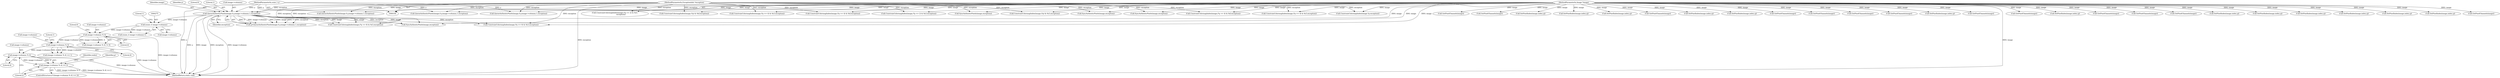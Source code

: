 digraph "0_ImageMagick_cc4ac341f29fa368da6ef01c207deaf8c61f6a2e@pointer" {
"1000418" [label="(Call,image->columns % 4)"];
"1000390" [label="(Call,image->columns % 4)"];
"1000362" [label="(Call,image->columns % 4)"];
"1000274" [label="(Call,(ssize_t) image->columns)"];
"1000251" [label="(Call,QueueAuthenticPixels(image,0,y,image->columns,1,exception))"];
"1000105" [label="(MethodParameterIn,Image *image)"];
"1000108" [label="(MethodParameterIn,ssize_t y)"];
"1000109" [label="(MethodParameterIn,ExceptionInfo *exception)"];
"1000417" [label="(Call,(image->columns % 4) >= 2)"];
"1000391" [label="(Call,image->columns)"];
"1000109" [label="(MethodParameterIn,ExceptionInfo *exception)"];
"1000183" [label="(Call,SetPixelIndex(image,index,q))"];
"1000339" [label="(Call,GetPixelChannels(image))"];
"1000510" [label="(Call,ConstrainColormapIndex(image,(*p) & 0xf,exception))"];
"1000423" [label="(Literal,2)"];
"1000408" [label="(Call,SetPixelIndex(image,index,q))"];
"1000616" [label="(Call,SyncAuthenticPixels(image,exception))"];
"1000538" [label="(Call,ConstrainColormapIndex(image,(*p >> 4) & 0xf,exception))"];
"1000418" [label="(Call,image->columns % 4)"];
"1000517" [label="(Call,SetPixelIndex(image,index,q))"];
"1000553" [label="(Call,GetPixelChannels(image))"];
"1000258" [label="(Literal,1)"];
"1000386" [label="(Call,GetPixelChannels(image))"];
"1000255" [label="(Call,image->columns)"];
"1000105" [label="(MethodParameterIn,Image *image)"];
"1000523" [label="(Call,GetPixelChannels(image))"];
"1000361" [label="(Call,(image->columns % 4) != 0)"];
"1000399" [label="(Call,ConstrainColormapIndex(image,(*p >> 4) & 0x3,exception))"];
"1000252" [label="(Identifier,image)"];
"1000108" [label="(MethodParameterIn,ssize_t y)"];
"1000506" [label="(Call,GetPixelChannels(image))"];
"1000427" [label="(Call,ConstrainColormapIndex(image,(*p >> 2) & 0x3,\n                       exception))"];
"1000314" [label="(Call,SetPixelIndex(image,index,q))"];
"1000448" [label="(Call,SyncAuthenticPixels(image,exception))"];
"1000324" [label="(Call,ConstrainColormapIndex(image,(*p >> 2) & 0x3,exception))"];
"1000612" [label="(Call,GetPixelChannels(image))"];
"1000362" [label="(Call,image->columns % 4)"];
"1000356" [label="(Call,GetPixelChannels(image))"];
"1000417" [label="(Call,(image->columns % 4) >= 2)"];
"1000416" [label="(ControlStructure,if ((image->columns % 4) >= 2))"];
"1000395" [label="(Literal,1)"];
"1000367" [label="(Literal,0)"];
"1000243" [label="(Call,SyncAuthenticPixels(image,exception))"];
"1000295" [label="(Call,SetPixelIndex(image,index,q))"];
"1000305" [label="(Call,ConstrainColormapIndex(image,(*p >> 4) & 0x3,exception))"];
"1000125" [label="(Call,QueueAuthenticPixels(image,0,y,image->columns,1,exception))"];
"1000559" [label="(Call,SyncAuthenticPixels(image,exception))"];
"1000491" [label="(Call,ConstrainColormapIndex(image,(*p >> 4) & 0xf,exception))"];
"1000251" [label="(Call,QueueAuthenticPixels(image,0,y,image->columns,1,exception))"];
"1000389" [label="(Call,(image->columns % 4) >= 1)"];
"1000237" [label="(Call,GetPixelChannels(image))"];
"1000189" [label="(Call,GetPixelChannels(image))"];
"1000301" [label="(Call,GetPixelChannels(image))"];
"1000363" [label="(Call,image->columns)"];
"1000366" [label="(Literal,4)"];
"1000422" [label="(Literal,4)"];
"1000279" [label="(Literal,1)"];
"1000567" [label="(Call,QueueAuthenticPixels(image,0,y,image->columns,1,exception))"];
"1000231" [label="(Call,SetPixelIndex(image,index,q))"];
"1000599" [label="(Call,ConstrainColormapIndex(image,*p,exception))"];
"1000274" [label="(Call,(ssize_t) image->columns)"];
"1000273" [label="(Call,(ssize_t) image->columns-1)"];
"1000456" [label="(Call,QueueAuthenticPixels(image,0,y,image->columns,1,exception))"];
"1000390" [label="(Call,image->columns % 4)"];
"1000254" [label="(Identifier,y)"];
"1000604" [label="(Call,SetPixelIndex(image,index,q))"];
"1000253" [label="(Literal,0)"];
"1000500" [label="(Call,SetPixelIndex(image,index,q))"];
"1000249" [label="(Call,q=QueueAuthenticPixels(image,0,y,image->columns,1,exception))"];
"1000350" [label="(Call,SetPixelIndex(image,index,q))"];
"1000333" [label="(Call,SetPixelIndex(image,index,q))"];
"1000394" [label="(Literal,4)"];
"1000343" [label="(Call,ConstrainColormapIndex(image,(*p) & 0x3,exception))"];
"1000380" [label="(Call,SetPixelIndex(image,index,q))"];
"1000426" [label="(Identifier,index)"];
"1000445" [label="(Identifier,p)"];
"1000371" [label="(Call,ConstrainColormapIndex(image,(*p >> 6) & 0x3,exception))"];
"1000320" [label="(Call,GetPixelChannels(image))"];
"1000414" [label="(Call,GetPixelChannels(image))"];
"1000442" [label="(Call,GetPixelChannels(image))"];
"1000547" [label="(Call,SetPixelIndex(image,index,q))"];
"1000276" [label="(Call,image->columns)"];
"1000259" [label="(Identifier,exception)"];
"1000620" [label="(MethodReturn,static void)"];
"1000419" [label="(Call,image->columns)"];
"1000436" [label="(Call,SetPixelIndex(image,index,q))"];
"1000286" [label="(Call,ConstrainColormapIndex(image,(*p >> 6) & 0x3,exception))"];
"1000418" -> "1000417"  [label="AST: "];
"1000418" -> "1000422"  [label="CFG: "];
"1000419" -> "1000418"  [label="AST: "];
"1000422" -> "1000418"  [label="AST: "];
"1000423" -> "1000418"  [label="CFG: "];
"1000418" -> "1000620"  [label="DDG: image->columns"];
"1000418" -> "1000417"  [label="DDG: image->columns"];
"1000418" -> "1000417"  [label="DDG: 4"];
"1000390" -> "1000418"  [label="DDG: image->columns"];
"1000390" -> "1000389"  [label="AST: "];
"1000390" -> "1000394"  [label="CFG: "];
"1000391" -> "1000390"  [label="AST: "];
"1000394" -> "1000390"  [label="AST: "];
"1000395" -> "1000390"  [label="CFG: "];
"1000390" -> "1000620"  [label="DDG: image->columns"];
"1000390" -> "1000389"  [label="DDG: image->columns"];
"1000390" -> "1000389"  [label="DDG: 4"];
"1000362" -> "1000390"  [label="DDG: image->columns"];
"1000362" -> "1000361"  [label="AST: "];
"1000362" -> "1000366"  [label="CFG: "];
"1000363" -> "1000362"  [label="AST: "];
"1000366" -> "1000362"  [label="AST: "];
"1000367" -> "1000362"  [label="CFG: "];
"1000362" -> "1000620"  [label="DDG: image->columns"];
"1000362" -> "1000361"  [label="DDG: image->columns"];
"1000362" -> "1000361"  [label="DDG: 4"];
"1000274" -> "1000362"  [label="DDG: image->columns"];
"1000274" -> "1000273"  [label="AST: "];
"1000274" -> "1000276"  [label="CFG: "];
"1000275" -> "1000274"  [label="AST: "];
"1000276" -> "1000274"  [label="AST: "];
"1000279" -> "1000274"  [label="CFG: "];
"1000274" -> "1000273"  [label="DDG: image->columns"];
"1000251" -> "1000274"  [label="DDG: image->columns"];
"1000251" -> "1000249"  [label="AST: "];
"1000251" -> "1000259"  [label="CFG: "];
"1000252" -> "1000251"  [label="AST: "];
"1000253" -> "1000251"  [label="AST: "];
"1000254" -> "1000251"  [label="AST: "];
"1000255" -> "1000251"  [label="AST: "];
"1000258" -> "1000251"  [label="AST: "];
"1000259" -> "1000251"  [label="AST: "];
"1000249" -> "1000251"  [label="CFG: "];
"1000251" -> "1000620"  [label="DDG: exception"];
"1000251" -> "1000620"  [label="DDG: image->columns"];
"1000251" -> "1000620"  [label="DDG: y"];
"1000251" -> "1000620"  [label="DDG: image"];
"1000251" -> "1000249"  [label="DDG: 0"];
"1000251" -> "1000249"  [label="DDG: image->columns"];
"1000251" -> "1000249"  [label="DDG: y"];
"1000251" -> "1000249"  [label="DDG: image"];
"1000251" -> "1000249"  [label="DDG: 1"];
"1000251" -> "1000249"  [label="DDG: exception"];
"1000105" -> "1000251"  [label="DDG: image"];
"1000108" -> "1000251"  [label="DDG: y"];
"1000109" -> "1000251"  [label="DDG: exception"];
"1000251" -> "1000286"  [label="DDG: image"];
"1000251" -> "1000286"  [label="DDG: exception"];
"1000251" -> "1000371"  [label="DDG: image"];
"1000251" -> "1000371"  [label="DDG: exception"];
"1000251" -> "1000448"  [label="DDG: image"];
"1000251" -> "1000448"  [label="DDG: exception"];
"1000105" -> "1000104"  [label="AST: "];
"1000105" -> "1000620"  [label="DDG: image"];
"1000105" -> "1000125"  [label="DDG: image"];
"1000105" -> "1000183"  [label="DDG: image"];
"1000105" -> "1000189"  [label="DDG: image"];
"1000105" -> "1000231"  [label="DDG: image"];
"1000105" -> "1000237"  [label="DDG: image"];
"1000105" -> "1000243"  [label="DDG: image"];
"1000105" -> "1000286"  [label="DDG: image"];
"1000105" -> "1000295"  [label="DDG: image"];
"1000105" -> "1000301"  [label="DDG: image"];
"1000105" -> "1000305"  [label="DDG: image"];
"1000105" -> "1000314"  [label="DDG: image"];
"1000105" -> "1000320"  [label="DDG: image"];
"1000105" -> "1000324"  [label="DDG: image"];
"1000105" -> "1000333"  [label="DDG: image"];
"1000105" -> "1000339"  [label="DDG: image"];
"1000105" -> "1000343"  [label="DDG: image"];
"1000105" -> "1000350"  [label="DDG: image"];
"1000105" -> "1000356"  [label="DDG: image"];
"1000105" -> "1000371"  [label="DDG: image"];
"1000105" -> "1000380"  [label="DDG: image"];
"1000105" -> "1000386"  [label="DDG: image"];
"1000105" -> "1000399"  [label="DDG: image"];
"1000105" -> "1000408"  [label="DDG: image"];
"1000105" -> "1000414"  [label="DDG: image"];
"1000105" -> "1000427"  [label="DDG: image"];
"1000105" -> "1000436"  [label="DDG: image"];
"1000105" -> "1000442"  [label="DDG: image"];
"1000105" -> "1000448"  [label="DDG: image"];
"1000105" -> "1000456"  [label="DDG: image"];
"1000105" -> "1000491"  [label="DDG: image"];
"1000105" -> "1000500"  [label="DDG: image"];
"1000105" -> "1000506"  [label="DDG: image"];
"1000105" -> "1000510"  [label="DDG: image"];
"1000105" -> "1000517"  [label="DDG: image"];
"1000105" -> "1000523"  [label="DDG: image"];
"1000105" -> "1000538"  [label="DDG: image"];
"1000105" -> "1000547"  [label="DDG: image"];
"1000105" -> "1000553"  [label="DDG: image"];
"1000105" -> "1000559"  [label="DDG: image"];
"1000105" -> "1000567"  [label="DDG: image"];
"1000105" -> "1000599"  [label="DDG: image"];
"1000105" -> "1000604"  [label="DDG: image"];
"1000105" -> "1000612"  [label="DDG: image"];
"1000105" -> "1000616"  [label="DDG: image"];
"1000108" -> "1000104"  [label="AST: "];
"1000108" -> "1000620"  [label="DDG: y"];
"1000108" -> "1000125"  [label="DDG: y"];
"1000108" -> "1000456"  [label="DDG: y"];
"1000108" -> "1000567"  [label="DDG: y"];
"1000109" -> "1000104"  [label="AST: "];
"1000109" -> "1000620"  [label="DDG: exception"];
"1000109" -> "1000125"  [label="DDG: exception"];
"1000109" -> "1000243"  [label="DDG: exception"];
"1000109" -> "1000286"  [label="DDG: exception"];
"1000109" -> "1000305"  [label="DDG: exception"];
"1000109" -> "1000324"  [label="DDG: exception"];
"1000109" -> "1000343"  [label="DDG: exception"];
"1000109" -> "1000371"  [label="DDG: exception"];
"1000109" -> "1000399"  [label="DDG: exception"];
"1000109" -> "1000427"  [label="DDG: exception"];
"1000109" -> "1000448"  [label="DDG: exception"];
"1000109" -> "1000456"  [label="DDG: exception"];
"1000109" -> "1000491"  [label="DDG: exception"];
"1000109" -> "1000510"  [label="DDG: exception"];
"1000109" -> "1000538"  [label="DDG: exception"];
"1000109" -> "1000559"  [label="DDG: exception"];
"1000109" -> "1000567"  [label="DDG: exception"];
"1000109" -> "1000599"  [label="DDG: exception"];
"1000109" -> "1000616"  [label="DDG: exception"];
"1000417" -> "1000416"  [label="AST: "];
"1000417" -> "1000423"  [label="CFG: "];
"1000423" -> "1000417"  [label="AST: "];
"1000426" -> "1000417"  [label="CFG: "];
"1000445" -> "1000417"  [label="CFG: "];
"1000417" -> "1000620"  [label="DDG: image->columns % 4"];
"1000417" -> "1000620"  [label="DDG: (image->columns % 4) >= 2"];
}
